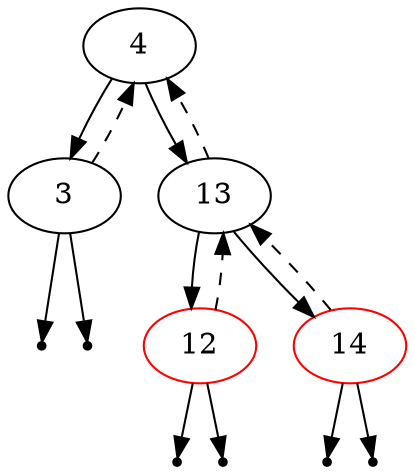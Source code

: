 digraph BST {
	 4 -> 3;
	 4 -> 13;
	 13 -> 4 [style=dashed];
	 13 -> 12;
	 13 -> 14;
	14 [color="red"];
	 14 -> 13 [style=dashed];
	 null0 [shape=point];
	 14 -> null0;
	 null1 [shape=point];
	 14 -> null1;
	12 [color="red"];
	 12 -> 13 [style=dashed];
	 null2 [shape=point];
	 12 -> null2;
	 null3 [shape=point];
	 12 -> null3;
	 3 -> 4 [style=dashed];
	 null4 [shape=point];
	 3 -> null4;
	 null5 [shape=point];
	 3 -> null5;
}
